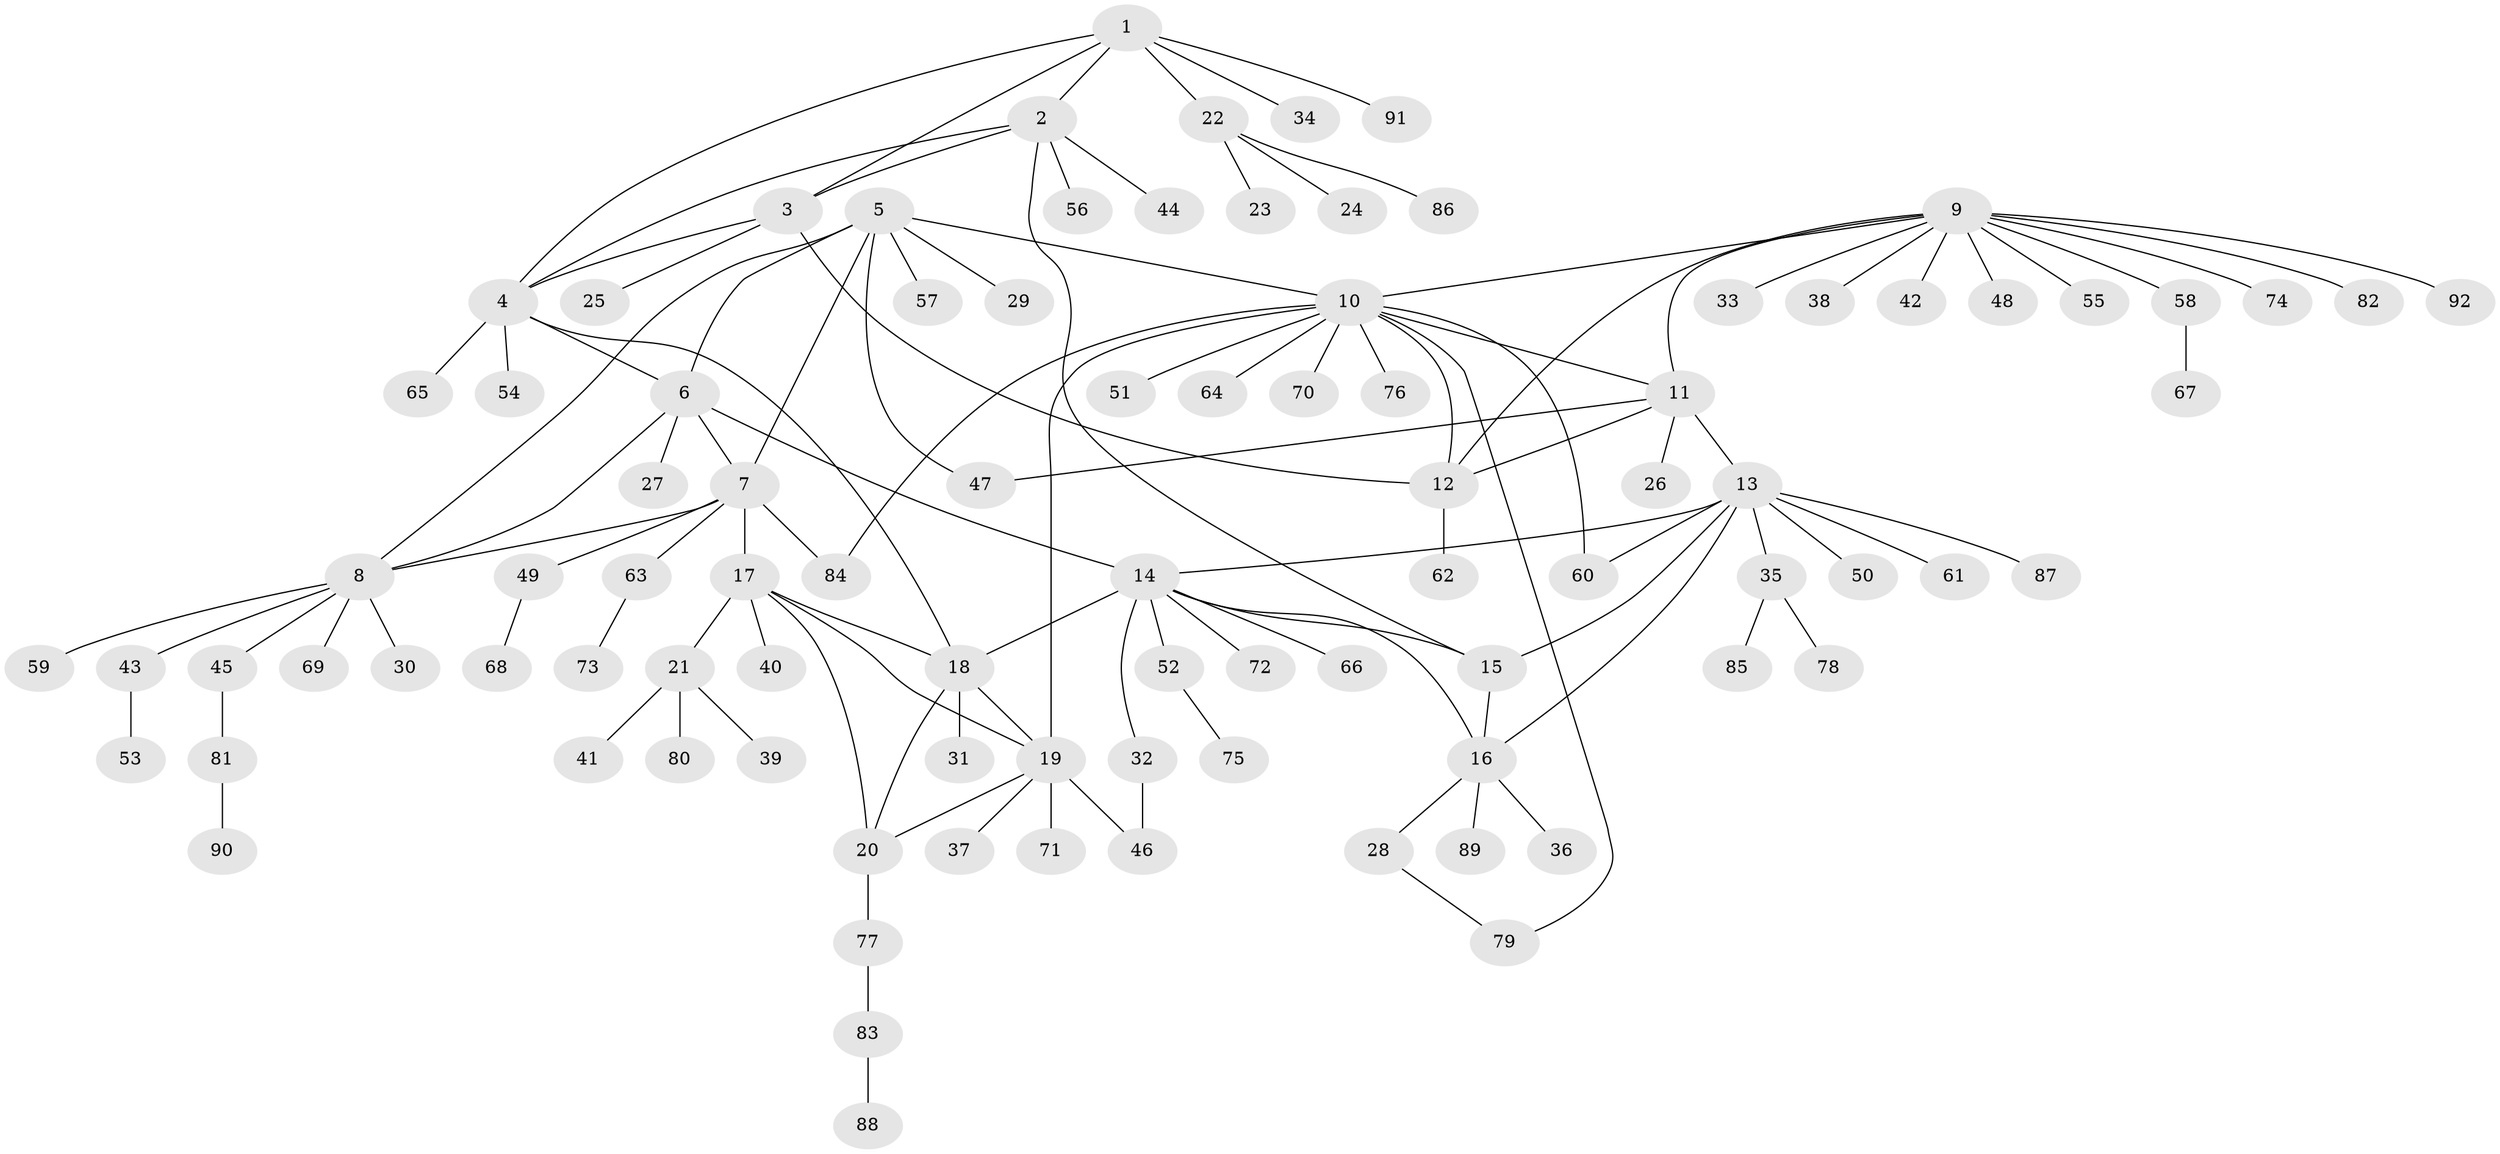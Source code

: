 // coarse degree distribution, {3: 0.03571428571428571, 1: 0.5178571428571429, 4: 0.10714285714285714, 5: 0.10714285714285714, 2: 0.10714285714285714, 8: 0.03571428571428571, 6: 0.017857142857142856, 7: 0.03571428571428571, 10: 0.017857142857142856, 11: 0.017857142857142856}
// Generated by graph-tools (version 1.1) at 2025/37/03/04/25 23:37:39]
// undirected, 92 vertices, 117 edges
graph export_dot {
  node [color=gray90,style=filled];
  1;
  2;
  3;
  4;
  5;
  6;
  7;
  8;
  9;
  10;
  11;
  12;
  13;
  14;
  15;
  16;
  17;
  18;
  19;
  20;
  21;
  22;
  23;
  24;
  25;
  26;
  27;
  28;
  29;
  30;
  31;
  32;
  33;
  34;
  35;
  36;
  37;
  38;
  39;
  40;
  41;
  42;
  43;
  44;
  45;
  46;
  47;
  48;
  49;
  50;
  51;
  52;
  53;
  54;
  55;
  56;
  57;
  58;
  59;
  60;
  61;
  62;
  63;
  64;
  65;
  66;
  67;
  68;
  69;
  70;
  71;
  72;
  73;
  74;
  75;
  76;
  77;
  78;
  79;
  80;
  81;
  82;
  83;
  84;
  85;
  86;
  87;
  88;
  89;
  90;
  91;
  92;
  1 -- 2;
  1 -- 3;
  1 -- 4;
  1 -- 22;
  1 -- 34;
  1 -- 91;
  2 -- 3;
  2 -- 4;
  2 -- 15;
  2 -- 44;
  2 -- 56;
  3 -- 4;
  3 -- 12;
  3 -- 25;
  4 -- 6;
  4 -- 18;
  4 -- 54;
  4 -- 65;
  5 -- 6;
  5 -- 7;
  5 -- 8;
  5 -- 10;
  5 -- 29;
  5 -- 47;
  5 -- 57;
  6 -- 7;
  6 -- 8;
  6 -- 14;
  6 -- 27;
  7 -- 8;
  7 -- 17;
  7 -- 49;
  7 -- 63;
  7 -- 84;
  8 -- 30;
  8 -- 43;
  8 -- 45;
  8 -- 59;
  8 -- 69;
  9 -- 10;
  9 -- 11;
  9 -- 12;
  9 -- 33;
  9 -- 38;
  9 -- 42;
  9 -- 48;
  9 -- 55;
  9 -- 58;
  9 -- 74;
  9 -- 82;
  9 -- 92;
  10 -- 11;
  10 -- 12;
  10 -- 19;
  10 -- 51;
  10 -- 60;
  10 -- 64;
  10 -- 70;
  10 -- 76;
  10 -- 79;
  10 -- 84;
  11 -- 12;
  11 -- 13;
  11 -- 26;
  11 -- 47;
  12 -- 62;
  13 -- 14;
  13 -- 15;
  13 -- 16;
  13 -- 35;
  13 -- 50;
  13 -- 60;
  13 -- 61;
  13 -- 87;
  14 -- 15;
  14 -- 16;
  14 -- 18;
  14 -- 32;
  14 -- 52;
  14 -- 66;
  14 -- 72;
  15 -- 16;
  16 -- 28;
  16 -- 36;
  16 -- 89;
  17 -- 18;
  17 -- 19;
  17 -- 20;
  17 -- 21;
  17 -- 40;
  18 -- 19;
  18 -- 20;
  18 -- 31;
  19 -- 20;
  19 -- 37;
  19 -- 46;
  19 -- 71;
  20 -- 77;
  21 -- 39;
  21 -- 41;
  21 -- 80;
  22 -- 23;
  22 -- 24;
  22 -- 86;
  28 -- 79;
  32 -- 46;
  35 -- 78;
  35 -- 85;
  43 -- 53;
  45 -- 81;
  49 -- 68;
  52 -- 75;
  58 -- 67;
  63 -- 73;
  77 -- 83;
  81 -- 90;
  83 -- 88;
}

